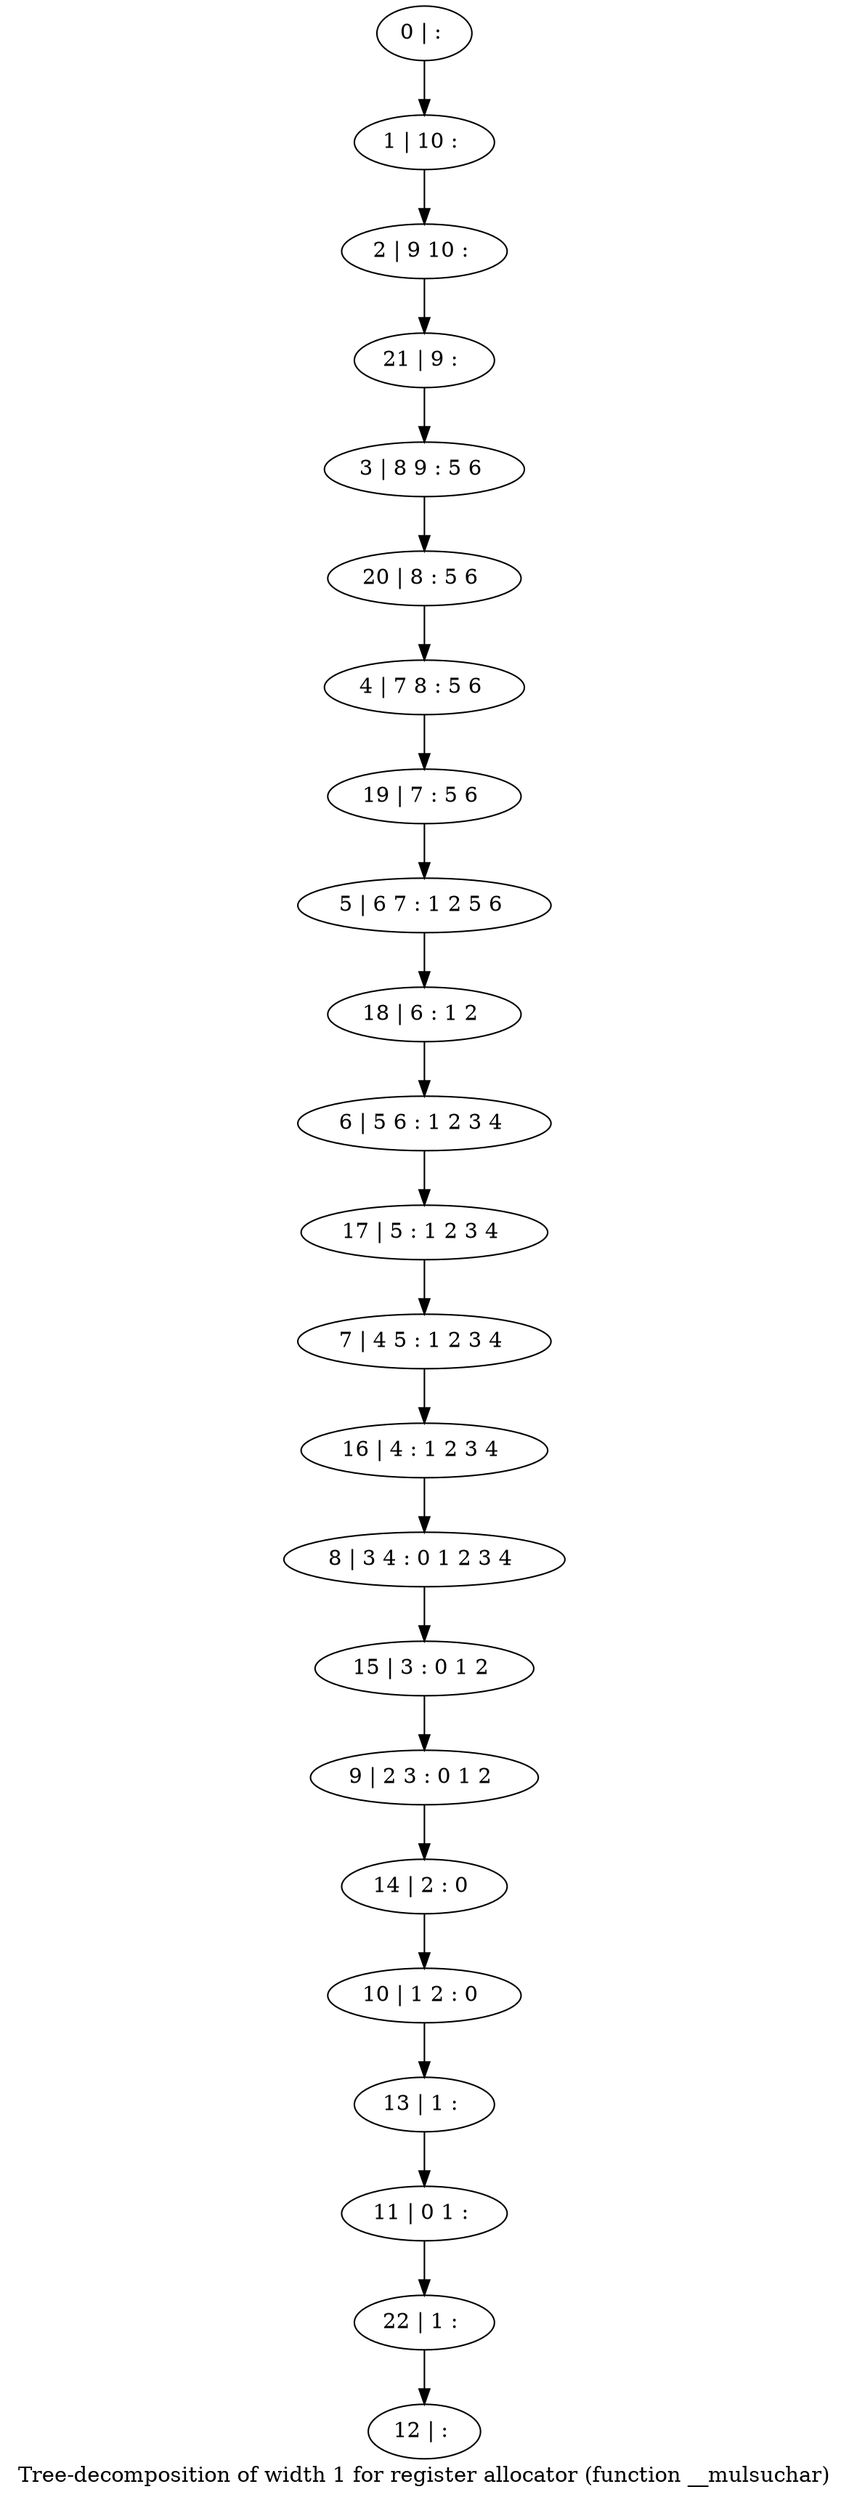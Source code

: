 digraph G {
graph [label="Tree-decomposition of width 1 for register allocator (function __mulsuchar)"]
0[label="0 | : "];
1[label="1 | 10 : "];
2[label="2 | 9 10 : "];
3[label="3 | 8 9 : 5 6 "];
4[label="4 | 7 8 : 5 6 "];
5[label="5 | 6 7 : 1 2 5 6 "];
6[label="6 | 5 6 : 1 2 3 4 "];
7[label="7 | 4 5 : 1 2 3 4 "];
8[label="8 | 3 4 : 0 1 2 3 4 "];
9[label="9 | 2 3 : 0 1 2 "];
10[label="10 | 1 2 : 0 "];
11[label="11 | 0 1 : "];
12[label="12 | : "];
13[label="13 | 1 : "];
14[label="14 | 2 : 0 "];
15[label="15 | 3 : 0 1 2 "];
16[label="16 | 4 : 1 2 3 4 "];
17[label="17 | 5 : 1 2 3 4 "];
18[label="18 | 6 : 1 2 "];
19[label="19 | 7 : 5 6 "];
20[label="20 | 8 : 5 6 "];
21[label="21 | 9 : "];
22[label="22 | 1 : "];
0->1 ;
1->2 ;
13->11 ;
10->13 ;
14->10 ;
9->14 ;
15->9 ;
8->15 ;
16->8 ;
7->16 ;
17->7 ;
6->17 ;
18->6 ;
5->18 ;
19->5 ;
4->19 ;
20->4 ;
3->20 ;
21->3 ;
2->21 ;
22->12 ;
11->22 ;
}

